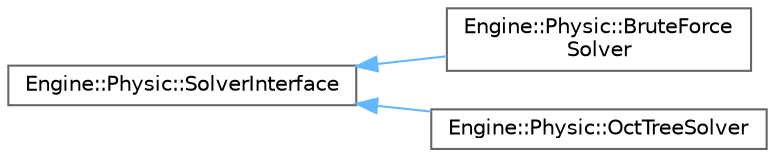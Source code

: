 digraph "Gráfico de jerarquía de clases"
{
 // LATEX_PDF_SIZE
  bgcolor="transparent";
  edge [fontname=Helvetica,fontsize=10,labelfontname=Helvetica,labelfontsize=10];
  node [fontname=Helvetica,fontsize=10,shape=box,height=0.2,width=0.4];
  rankdir="LR";
  Node0 [id="Node000000",label="Engine::Physic::SolverInterface",height=0.2,width=0.4,color="grey40", fillcolor="white", style="filled",URL="$class_engine_1_1_physic_1_1_solver_interface.html",tooltip=" "];
  Node0 -> Node1 [id="edge98_Node000000_Node000001",dir="back",color="steelblue1",style="solid",tooltip=" "];
  Node1 [id="Node000001",label="Engine::Physic::BruteForce\lSolver",height=0.2,width=0.4,color="grey40", fillcolor="white", style="filled",URL="$class_engine_1_1_physic_1_1_brute_force_solver.html",tooltip=" "];
  Node0 -> Node2 [id="edge99_Node000000_Node000002",dir="back",color="steelblue1",style="solid",tooltip=" "];
  Node2 [id="Node000002",label="Engine::Physic::OctTreeSolver",height=0.2,width=0.4,color="grey40", fillcolor="white", style="filled",URL="$class_engine_1_1_physic_1_1_oct_tree_solver.html",tooltip=" "];
}
